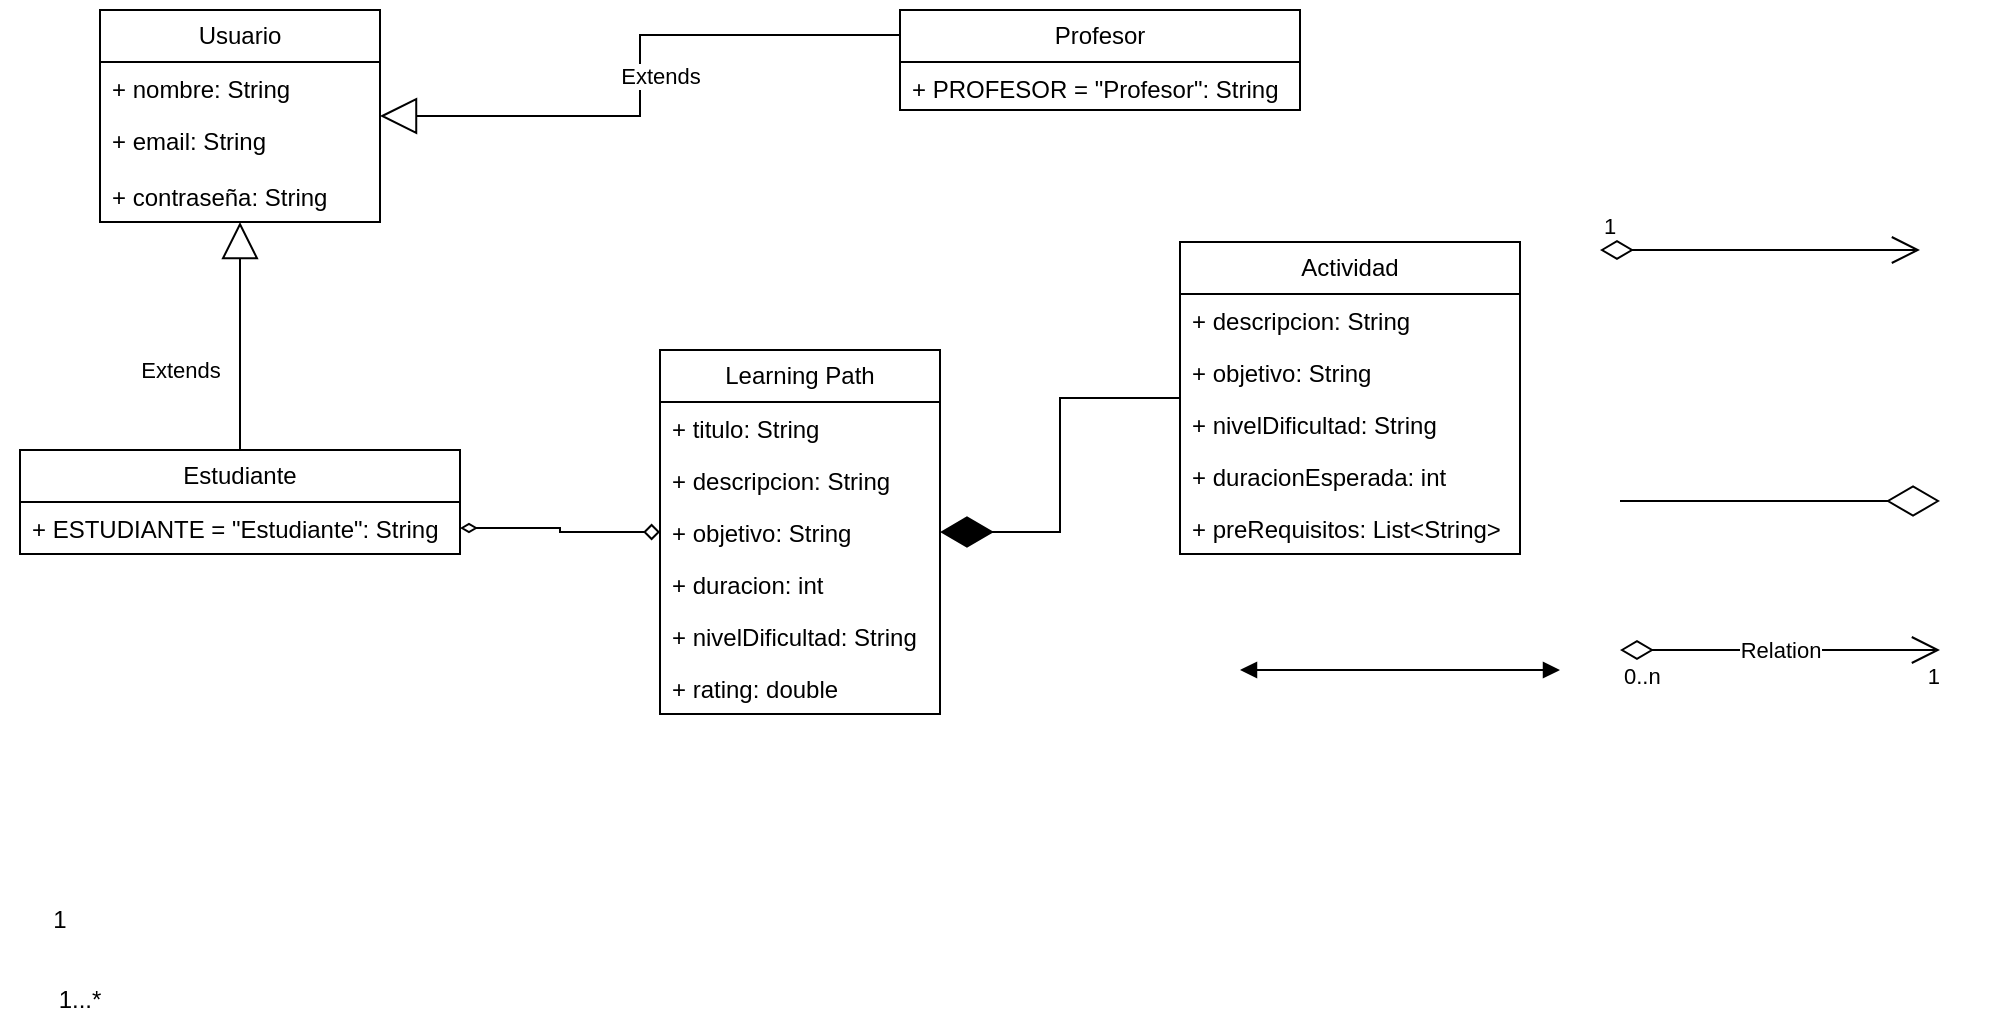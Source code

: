 <mxfile version="24.7.17">
  <diagram name="Page-1" id="UjN8HSEuekrUxCVjgxq9">
    <mxGraphModel dx="733" dy="390" grid="1" gridSize="10" guides="1" tooltips="1" connect="1" arrows="1" fold="1" page="1" pageScale="1" pageWidth="1169" pageHeight="827" math="0" shadow="0">
      <root>
        <mxCell id="0" />
        <mxCell id="1" parent="0" />
        <mxCell id="jkhEznf5ntJPX15YMRU0-1" value="Usuario" style="swimlane;fontStyle=0;childLayout=stackLayout;horizontal=1;startSize=26;fillColor=none;horizontalStack=0;resizeParent=1;resizeParentMax=0;resizeLast=0;collapsible=1;marginBottom=0;whiteSpace=wrap;html=1;" vertex="1" parent="1">
          <mxGeometry x="200" y="20" width="140" height="106" as="geometry" />
        </mxCell>
        <mxCell id="jkhEznf5ntJPX15YMRU0-2" value="+ nombre: String&lt;span style=&quot;white-space: pre;&quot;&gt;&#x9;&lt;/span&gt;" style="text;strokeColor=none;fillColor=none;align=left;verticalAlign=top;spacingLeft=4;spacingRight=4;overflow=hidden;rotatable=0;points=[[0,0.5],[1,0.5]];portConstraint=eastwest;whiteSpace=wrap;html=1;" vertex="1" parent="jkhEznf5ntJPX15YMRU0-1">
          <mxGeometry y="26" width="140" height="26" as="geometry" />
        </mxCell>
        <mxCell id="jkhEznf5ntJPX15YMRU0-5" value="+ email: String&lt;span style=&quot;white-space: pre;&quot;&gt;&#x9;&lt;/span&gt;" style="text;strokeColor=none;fillColor=none;align=left;verticalAlign=top;spacingLeft=4;spacingRight=4;overflow=hidden;rotatable=0;points=[[0,0.5],[1,0.5]];portConstraint=eastwest;whiteSpace=wrap;html=1;" vertex="1" parent="jkhEznf5ntJPX15YMRU0-1">
          <mxGeometry y="52" width="140" height="28" as="geometry" />
        </mxCell>
        <mxCell id="jkhEznf5ntJPX15YMRU0-3" value="+ contraseña: String" style="text;strokeColor=none;fillColor=none;align=left;verticalAlign=top;spacingLeft=4;spacingRight=4;overflow=hidden;rotatable=0;points=[[0,0.5],[1,0.5]];portConstraint=eastwest;whiteSpace=wrap;html=1;" vertex="1" parent="jkhEznf5ntJPX15YMRU0-1">
          <mxGeometry y="80" width="140" height="26" as="geometry" />
        </mxCell>
        <mxCell id="jkhEznf5ntJPX15YMRU0-6" value="Learning Path" style="swimlane;fontStyle=0;childLayout=stackLayout;horizontal=1;startSize=26;fillColor=none;horizontalStack=0;resizeParent=1;resizeParentMax=0;resizeLast=0;collapsible=1;marginBottom=0;whiteSpace=wrap;html=1;" vertex="1" parent="1">
          <mxGeometry x="480" y="190" width="140" height="182" as="geometry" />
        </mxCell>
        <mxCell id="jkhEznf5ntJPX15YMRU0-7" value="+ titulo: String" style="text;strokeColor=none;fillColor=none;align=left;verticalAlign=top;spacingLeft=4;spacingRight=4;overflow=hidden;rotatable=0;points=[[0,0.5],[1,0.5]];portConstraint=eastwest;whiteSpace=wrap;html=1;" vertex="1" parent="jkhEznf5ntJPX15YMRU0-6">
          <mxGeometry y="26" width="140" height="26" as="geometry" />
        </mxCell>
        <mxCell id="jkhEznf5ntJPX15YMRU0-9" value="+ descripcion: String" style="text;strokeColor=none;fillColor=none;align=left;verticalAlign=top;spacingLeft=4;spacingRight=4;overflow=hidden;rotatable=0;points=[[0,0.5],[1,0.5]];portConstraint=eastwest;whiteSpace=wrap;html=1;" vertex="1" parent="jkhEznf5ntJPX15YMRU0-6">
          <mxGeometry y="52" width="140" height="26" as="geometry" />
        </mxCell>
        <mxCell id="jkhEznf5ntJPX15YMRU0-10" value="+ objetivo: String" style="text;strokeColor=none;fillColor=none;align=left;verticalAlign=top;spacingLeft=4;spacingRight=4;overflow=hidden;rotatable=0;points=[[0,0.5],[1,0.5]];portConstraint=eastwest;whiteSpace=wrap;html=1;" vertex="1" parent="jkhEznf5ntJPX15YMRU0-6">
          <mxGeometry y="78" width="140" height="26" as="geometry" />
        </mxCell>
        <mxCell id="jkhEznf5ntJPX15YMRU0-21" value="+ duracion: int" style="text;strokeColor=none;fillColor=none;align=left;verticalAlign=top;spacingLeft=4;spacingRight=4;overflow=hidden;rotatable=0;points=[[0,0.5],[1,0.5]];portConstraint=eastwest;whiteSpace=wrap;html=1;" vertex="1" parent="jkhEznf5ntJPX15YMRU0-6">
          <mxGeometry y="104" width="140" height="26" as="geometry" />
        </mxCell>
        <mxCell id="jkhEznf5ntJPX15YMRU0-11" value="+ nivelDificultad: String" style="text;strokeColor=none;fillColor=none;align=left;verticalAlign=top;spacingLeft=4;spacingRight=4;overflow=hidden;rotatable=0;points=[[0,0.5],[1,0.5]];portConstraint=eastwest;whiteSpace=wrap;html=1;" vertex="1" parent="jkhEznf5ntJPX15YMRU0-6">
          <mxGeometry y="130" width="140" height="26" as="geometry" />
        </mxCell>
        <mxCell id="jkhEznf5ntJPX15YMRU0-22" value="+ rating: double&amp;nbsp;" style="text;strokeColor=none;fillColor=none;align=left;verticalAlign=top;spacingLeft=4;spacingRight=4;overflow=hidden;rotatable=0;points=[[0,0.5],[1,0.5]];portConstraint=eastwest;whiteSpace=wrap;html=1;" vertex="1" parent="jkhEznf5ntJPX15YMRU0-6">
          <mxGeometry y="156" width="140" height="26" as="geometry" />
        </mxCell>
        <mxCell id="jkhEznf5ntJPX15YMRU0-12" value="Estudiante" style="swimlane;fontStyle=0;childLayout=stackLayout;horizontal=1;startSize=26;fillColor=none;horizontalStack=0;resizeParent=1;resizeParentMax=0;resizeLast=0;collapsible=1;marginBottom=0;whiteSpace=wrap;html=1;" vertex="1" parent="1">
          <mxGeometry x="160" y="240" width="220" height="52" as="geometry" />
        </mxCell>
        <mxCell id="jkhEznf5ntJPX15YMRU0-13" value="+ ESTUDIANTE = &quot;Estudiante&quot;: String" style="text;strokeColor=none;fillColor=none;align=left;verticalAlign=top;spacingLeft=4;spacingRight=4;overflow=hidden;rotatable=0;points=[[0,0.5],[1,0.5]];portConstraint=eastwest;whiteSpace=wrap;html=1;" vertex="1" parent="jkhEznf5ntJPX15YMRU0-12">
          <mxGeometry y="26" width="220" height="26" as="geometry" />
        </mxCell>
        <mxCell id="jkhEznf5ntJPX15YMRU0-16" value="Profesor" style="swimlane;fontStyle=0;childLayout=stackLayout;horizontal=1;startSize=26;fillColor=none;horizontalStack=0;resizeParent=1;resizeParentMax=0;resizeLast=0;collapsible=1;marginBottom=0;whiteSpace=wrap;html=1;" vertex="1" parent="1">
          <mxGeometry x="600" y="20" width="200" height="50" as="geometry" />
        </mxCell>
        <mxCell id="jkhEznf5ntJPX15YMRU0-17" value="+ PROFESOR = &quot;Profesor&quot;: String" style="text;strokeColor=none;fillColor=none;align=left;verticalAlign=top;spacingLeft=4;spacingRight=4;overflow=hidden;rotatable=0;points=[[0,0.5],[1,0.5]];portConstraint=eastwest;whiteSpace=wrap;html=1;" vertex="1" parent="jkhEznf5ntJPX15YMRU0-16">
          <mxGeometry y="26" width="200" height="24" as="geometry" />
        </mxCell>
        <mxCell id="jkhEznf5ntJPX15YMRU0-23" value="Actividad" style="swimlane;fontStyle=0;childLayout=stackLayout;horizontal=1;startSize=26;fillColor=none;horizontalStack=0;resizeParent=1;resizeParentMax=0;resizeLast=0;collapsible=1;marginBottom=0;whiteSpace=wrap;html=1;" vertex="1" parent="1">
          <mxGeometry x="740" y="136" width="170" height="156" as="geometry" />
        </mxCell>
        <mxCell id="jkhEznf5ntJPX15YMRU0-24" value="+ descripcion: String" style="text;strokeColor=none;fillColor=none;align=left;verticalAlign=top;spacingLeft=4;spacingRight=4;overflow=hidden;rotatable=0;points=[[0,0.5],[1,0.5]];portConstraint=eastwest;whiteSpace=wrap;html=1;" vertex="1" parent="jkhEznf5ntJPX15YMRU0-23">
          <mxGeometry y="26" width="170" height="26" as="geometry" />
        </mxCell>
        <mxCell id="jkhEznf5ntJPX15YMRU0-25" value="+ objetivo: String" style="text;strokeColor=none;fillColor=none;align=left;verticalAlign=top;spacingLeft=4;spacingRight=4;overflow=hidden;rotatable=0;points=[[0,0.5],[1,0.5]];portConstraint=eastwest;whiteSpace=wrap;html=1;" vertex="1" parent="jkhEznf5ntJPX15YMRU0-23">
          <mxGeometry y="52" width="170" height="26" as="geometry" />
        </mxCell>
        <mxCell id="jkhEznf5ntJPX15YMRU0-26" value="+ nivelDificultad: String" style="text;strokeColor=none;fillColor=none;align=left;verticalAlign=top;spacingLeft=4;spacingRight=4;overflow=hidden;rotatable=0;points=[[0,0.5],[1,0.5]];portConstraint=eastwest;whiteSpace=wrap;html=1;" vertex="1" parent="jkhEznf5ntJPX15YMRU0-23">
          <mxGeometry y="78" width="170" height="26" as="geometry" />
        </mxCell>
        <mxCell id="jkhEznf5ntJPX15YMRU0-29" value="+ duracionEsperada: int" style="text;strokeColor=none;fillColor=none;align=left;verticalAlign=top;spacingLeft=4;spacingRight=4;overflow=hidden;rotatable=0;points=[[0,0.5],[1,0.5]];portConstraint=eastwest;whiteSpace=wrap;html=1;" vertex="1" parent="jkhEznf5ntJPX15YMRU0-23">
          <mxGeometry y="104" width="170" height="26" as="geometry" />
        </mxCell>
        <mxCell id="jkhEznf5ntJPX15YMRU0-30" value="+ preRequisitos: List&amp;lt;String&amp;gt;" style="text;strokeColor=none;fillColor=none;align=left;verticalAlign=top;spacingLeft=4;spacingRight=4;overflow=hidden;rotatable=0;points=[[0,0.5],[1,0.5]];portConstraint=eastwest;whiteSpace=wrap;html=1;" vertex="1" parent="jkhEznf5ntJPX15YMRU0-23">
          <mxGeometry y="130" width="170" height="26" as="geometry" />
        </mxCell>
        <mxCell id="jkhEznf5ntJPX15YMRU0-36" value="Extends" style="endArrow=block;endSize=16;endFill=0;html=1;rounded=0;exitX=0.5;exitY=0;exitDx=0;exitDy=0;edgeStyle=orthogonalEdgeStyle;" edge="1" parent="1" source="jkhEznf5ntJPX15YMRU0-12" target="jkhEznf5ntJPX15YMRU0-1">
          <mxGeometry x="-0.298" y="30" width="160" relative="1" as="geometry">
            <mxPoint x="340" y="360" as="sourcePoint" />
            <mxPoint x="500" y="360" as="targetPoint" />
            <mxPoint as="offset" />
          </mxGeometry>
        </mxCell>
        <mxCell id="jkhEznf5ntJPX15YMRU0-39" value="Extends" style="endArrow=block;endSize=16;endFill=0;html=1;rounded=0;exitX=0;exitY=0.25;exitDx=0;exitDy=0;edgeStyle=orthogonalEdgeStyle;" edge="1" parent="1" source="jkhEznf5ntJPX15YMRU0-16" target="jkhEznf5ntJPX15YMRU0-1">
          <mxGeometry y="10" width="160" relative="1" as="geometry">
            <mxPoint x="177" y="430" as="sourcePoint" />
            <mxPoint x="30" y="288" as="targetPoint" />
            <mxPoint as="offset" />
          </mxGeometry>
        </mxCell>
        <mxCell id="jkhEznf5ntJPX15YMRU0-47" value="1" style="endArrow=open;html=1;endSize=12;startArrow=diamondThin;startSize=14;startFill=0;edgeStyle=orthogonalEdgeStyle;align=left;verticalAlign=bottom;rounded=0;" edge="1" parent="1">
          <mxGeometry x="-1" y="3" relative="1" as="geometry">
            <mxPoint x="950" y="140" as="sourcePoint" />
            <mxPoint x="1110" y="140" as="targetPoint" />
          </mxGeometry>
        </mxCell>
        <mxCell id="jkhEznf5ntJPX15YMRU0-48" value="" style="endArrow=diamondThin;endFill=1;endSize=24;html=1;rounded=0;edgeStyle=orthogonalEdgeStyle;" edge="1" parent="1" source="jkhEznf5ntJPX15YMRU0-23" target="jkhEznf5ntJPX15YMRU0-6">
          <mxGeometry width="160" relative="1" as="geometry">
            <mxPoint x="780" y="300" as="sourcePoint" />
            <mxPoint x="1120" y="200" as="targetPoint" />
            <Array as="points" />
          </mxGeometry>
        </mxCell>
        <mxCell id="jkhEznf5ntJPX15YMRU0-49" value="" style="endArrow=diamondThin;endFill=0;endSize=24;html=1;rounded=0;" edge="1" parent="1">
          <mxGeometry width="160" relative="1" as="geometry">
            <mxPoint x="960" y="265.5" as="sourcePoint" />
            <mxPoint x="1120" y="265.5" as="targetPoint" />
          </mxGeometry>
        </mxCell>
        <mxCell id="jkhEznf5ntJPX15YMRU0-50" value="Relation" style="endArrow=open;html=1;endSize=12;startArrow=diamondThin;startSize=14;startFill=0;edgeStyle=orthogonalEdgeStyle;rounded=0;" edge="1" parent="1">
          <mxGeometry relative="1" as="geometry">
            <mxPoint x="960" y="340" as="sourcePoint" />
            <mxPoint x="1120" y="340" as="targetPoint" />
          </mxGeometry>
        </mxCell>
        <mxCell id="jkhEznf5ntJPX15YMRU0-51" value="0..n" style="edgeLabel;resizable=0;html=1;align=left;verticalAlign=top;" connectable="0" vertex="1" parent="jkhEznf5ntJPX15YMRU0-50">
          <mxGeometry x="-1" relative="1" as="geometry" />
        </mxCell>
        <mxCell id="jkhEznf5ntJPX15YMRU0-52" value="1" style="edgeLabel;resizable=0;html=1;align=right;verticalAlign=top;" connectable="0" vertex="1" parent="jkhEznf5ntJPX15YMRU0-50">
          <mxGeometry x="1" relative="1" as="geometry" />
        </mxCell>
        <mxCell id="jkhEznf5ntJPX15YMRU0-54" value="1" style="text;strokeColor=none;align=center;fillColor=none;html=1;verticalAlign=middle;whiteSpace=wrap;rounded=0;" vertex="1" parent="1">
          <mxGeometry x="150" y="460" width="60" height="30" as="geometry" />
        </mxCell>
        <mxCell id="jkhEznf5ntJPX15YMRU0-55" value="1...*" style="text;strokeColor=none;align=center;fillColor=none;html=1;verticalAlign=middle;whiteSpace=wrap;rounded=0;" vertex="1" parent="1">
          <mxGeometry x="160" y="500" width="60" height="30" as="geometry" />
        </mxCell>
        <mxCell id="jkhEznf5ntJPX15YMRU0-56" value="" style="endArrow=block;startArrow=block;endFill=1;startFill=1;html=1;rounded=0;" edge="1" parent="1">
          <mxGeometry width="160" relative="1" as="geometry">
            <mxPoint x="770" y="350" as="sourcePoint" />
            <mxPoint x="930" y="350" as="targetPoint" />
          </mxGeometry>
        </mxCell>
        <mxCell id="jkhEznf5ntJPX15YMRU0-61" style="edgeStyle=orthogonalEdgeStyle;rounded=0;orthogonalLoop=1;jettySize=auto;html=1;exitX=1;exitY=0.5;exitDx=0;exitDy=0;endArrow=diamond;endFill=0;startArrow=diamondThin;startFill=0;" edge="1" parent="1" source="jkhEznf5ntJPX15YMRU0-13" target="jkhEznf5ntJPX15YMRU0-6">
          <mxGeometry relative="1" as="geometry" />
        </mxCell>
      </root>
    </mxGraphModel>
  </diagram>
</mxfile>
